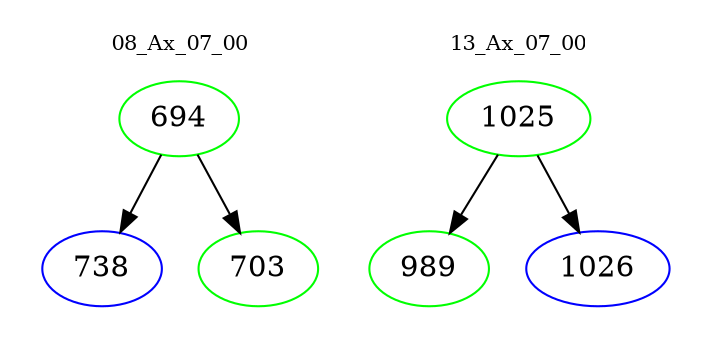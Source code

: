 digraph{
subgraph cluster_0 {
color = white
label = "08_Ax_07_00";
fontsize=10;
T0_694 [label="694", color="green"]
T0_694 -> T0_738 [color="black"]
T0_738 [label="738", color="blue"]
T0_694 -> T0_703 [color="black"]
T0_703 [label="703", color="green"]
}
subgraph cluster_1 {
color = white
label = "13_Ax_07_00";
fontsize=10;
T1_1025 [label="1025", color="green"]
T1_1025 -> T1_989 [color="black"]
T1_989 [label="989", color="green"]
T1_1025 -> T1_1026 [color="black"]
T1_1026 [label="1026", color="blue"]
}
}

